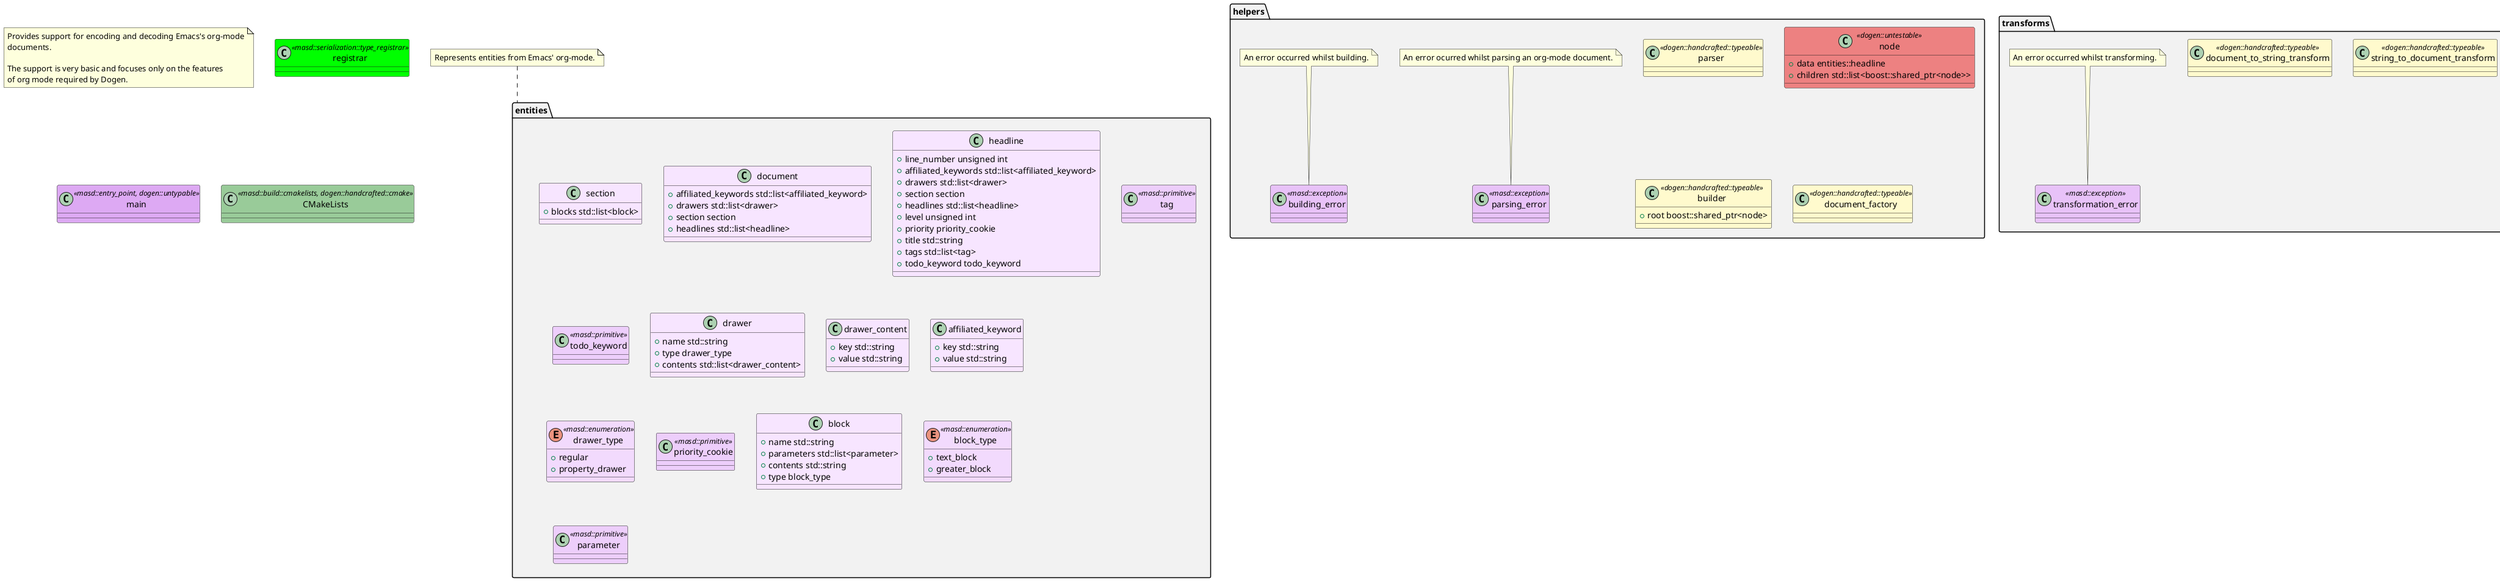 @startuml
set namespaceSeparator ::
note as N1
Provides support for encoding and decoding Emacs's org-mode
documents.

The support is very basic and focuses only on the features
of org mode required by Dogen.
end note

namespace entities #F2F2F2 {
        class section #F7E5FF {
                +{field} blocks std::list<block>
        }

        class document #F7E5FF {
                +{field} affiliated_keywords std::list<affiliated_keyword>
                +{field} drawers std::list<drawer>
                +{field} section section
                +{field} headlines std::list<headline>
        }

        class headline #F7E5FF {
                +{field} line_number unsigned int
                +{field} affiliated_keywords std::list<affiliated_keyword>
                +{field} drawers std::list<drawer>
                +{field} section section
                +{field} headlines std::list<headline>
                +{field} level unsigned int
                +{field} priority priority_cookie
                +{field} title std::string
                +{field} tags std::list<tag>
                +{field} todo_keyword todo_keyword
        }

        class tag <<masd::primitive>> #EDCEFB {
        }

        class todo_keyword <<masd::primitive>> #EDCEFB {
        }

        class drawer #F7E5FF {
                +{field} name std::string
                +{field} type drawer_type
                +{field} contents std::list<drawer_content>
        }

        class drawer_content #F7E5FF {
                +{field} key std::string
                +{field} value std::string
        }

        class affiliated_keyword #F7E5FF {
                +{field} key std::string
                +{field} value std::string
        }

        enum drawer_type <<masd::enumeration>> #F2DAFD {
                +{field} regular
                +{field} property_drawer
        }

        class priority_cookie <<masd::primitive>> #EDCEFB {
        }

        class block #F7E5FF {
                +{field} name std::string
                +{field} parameters std::list<parameter>
                +{field} contents std::string
                +{field} type block_type
        }

        enum block_type <<masd::enumeration>> #F2DAFD {
                +{field} text_block
                +{field} greater_block
        }

        class parameter <<masd::primitive>> #EDCEFB {
        }

}

note top of  entities
Represents entities from Emacs' org-mode.
end note

class registrar <<masd::serialization::type_registrar>> #00FF00 {
}

class main <<masd::entry_point, dogen::untypable>> #DDA9F3 {
}

class CMakeLists <<masd::build::cmakelists, dogen::handcrafted::cmake>> #99CB99 {
}

namespace transforms #F2F2F2 {
        class string_to_document_transform <<dogen::handcrafted::typeable>> #FFFACD {
        }

        class document_to_string_transform <<dogen::handcrafted::typeable>> #FFFACD {
        }

        class transformation_error <<masd::exception>> #E8C2F8 {
        }

note top of  transformation_error
An error occurred whilst transforming.
end note

}

namespace helpers #F2F2F2 {
        class parser <<dogen::handcrafted::typeable>> #FFFACD {
        }

        class parsing_error <<masd::exception>> #E8C2F8 {
        }

note top of  parsing_error
An error ocurred whilst parsing an org-mode document.
end note

        class node <<dogen::untestable>> #ED8181 {
                +{field} data entities::headline
                +{field} children std::list<boost::shared_ptr<node>>
        }

        class builder <<dogen::handcrafted::typeable>> #FFFACD {
                +{field} root boost::shared_ptr<node>
        }

        class building_error <<masd::exception>> #E8C2F8 {
        }

note top of  building_error
An error occurred whilst building.
end note

        class document_factory <<dogen::handcrafted::typeable>> #FFFACD {
        }

}

@enduml
